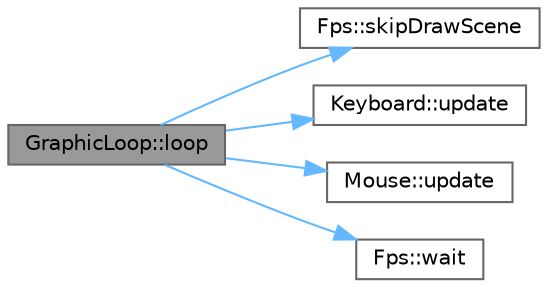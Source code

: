 digraph "GraphicLoop::loop"
{
 // LATEX_PDF_SIZE
  bgcolor="transparent";
  edge [fontname=Helvetica,fontsize=10,labelfontname=Helvetica,labelfontsize=10];
  node [fontname=Helvetica,fontsize=10,shape=box,height=0.2,width=0.4];
  rankdir="LR";
  Node1 [id="Node000001",label="GraphicLoop::loop",height=0.2,width=0.4,color="gray40", fillcolor="grey60", style="filled", fontcolor="black",tooltip=" "];
  Node1 -> Node2 [id="edge1_Node000001_Node000002",color="steelblue1",style="solid",tooltip=" "];
  Node2 [id="Node000002",label="Fps::skipDrawScene",height=0.2,width=0.4,color="grey40", fillcolor="white", style="filled",URL="$class_fps.html#a60bfd959c6c583ab180a1edba81e43a5",tooltip="60Hz以上のモニター使用時に処理が詰まって画面がちらつかないように，描画処理をスキップするかどうかを判定する．"];
  Node1 -> Node3 [id="edge2_Node000001_Node000003",color="steelblue1",style="solid",tooltip=" "];
  Node3 [id="Node000003",label="Keyboard::update",height=0.2,width=0.4,color="grey40", fillcolor="white", style="filled",URL="$class_keyboard.html#a6410f07ddc53561a82d5328d8b330aab",tooltip="キー入力を更新する．これを毎フレーム実行しないと，キー入力を取得できない．"];
  Node1 -> Node4 [id="edge3_Node000001_Node000004",color="steelblue1",style="solid",tooltip=" "];
  Node4 [id="Node000004",label="Mouse::update",height=0.2,width=0.4,color="grey40", fillcolor="white", style="filled",URL="$class_mouse.html#a8cf3dbfaa0ed80eea91f0d598a35654a",tooltip="マウス入力を更新する．これを毎フレーム実行しないと，マウス入力を取得できない．"];
  Node1 -> Node5 [id="edge4_Node000001_Node000005",color="steelblue1",style="solid",tooltip=" "];
  Node5 [id="Node000005",label="Fps::wait",height=0.2,width=0.4,color="grey40", fillcolor="white", style="filled",URL="$class_fps.html#a81d2d44e8747ed7978b47b66f4896f3b",tooltip="処理が早すぎる場合，FPSを一定にするために待つ．"];
}
